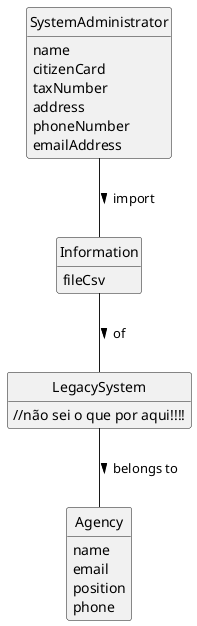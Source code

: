@startuml
skinparam monochrome true
skinparam packageStyle rectangle
skinparam shadowing false
skinparam classAttributeIconSize 0

hide circle
hide methods


class SystemAdministrator {
    name
    citizenCard
    taxNumber
    address
    phoneNumber
    emailAddress
}

class Information {
    fileCsv
}

class LegacySystem {
    //não sei o que por aqui!!!!
}

class Agency {
    name
    email
    position
    phone
}

Information -- LegacySystem : of >
SystemAdministrator -- Information : import >
LegacySystem -- Agency : belongs to >
@enduml